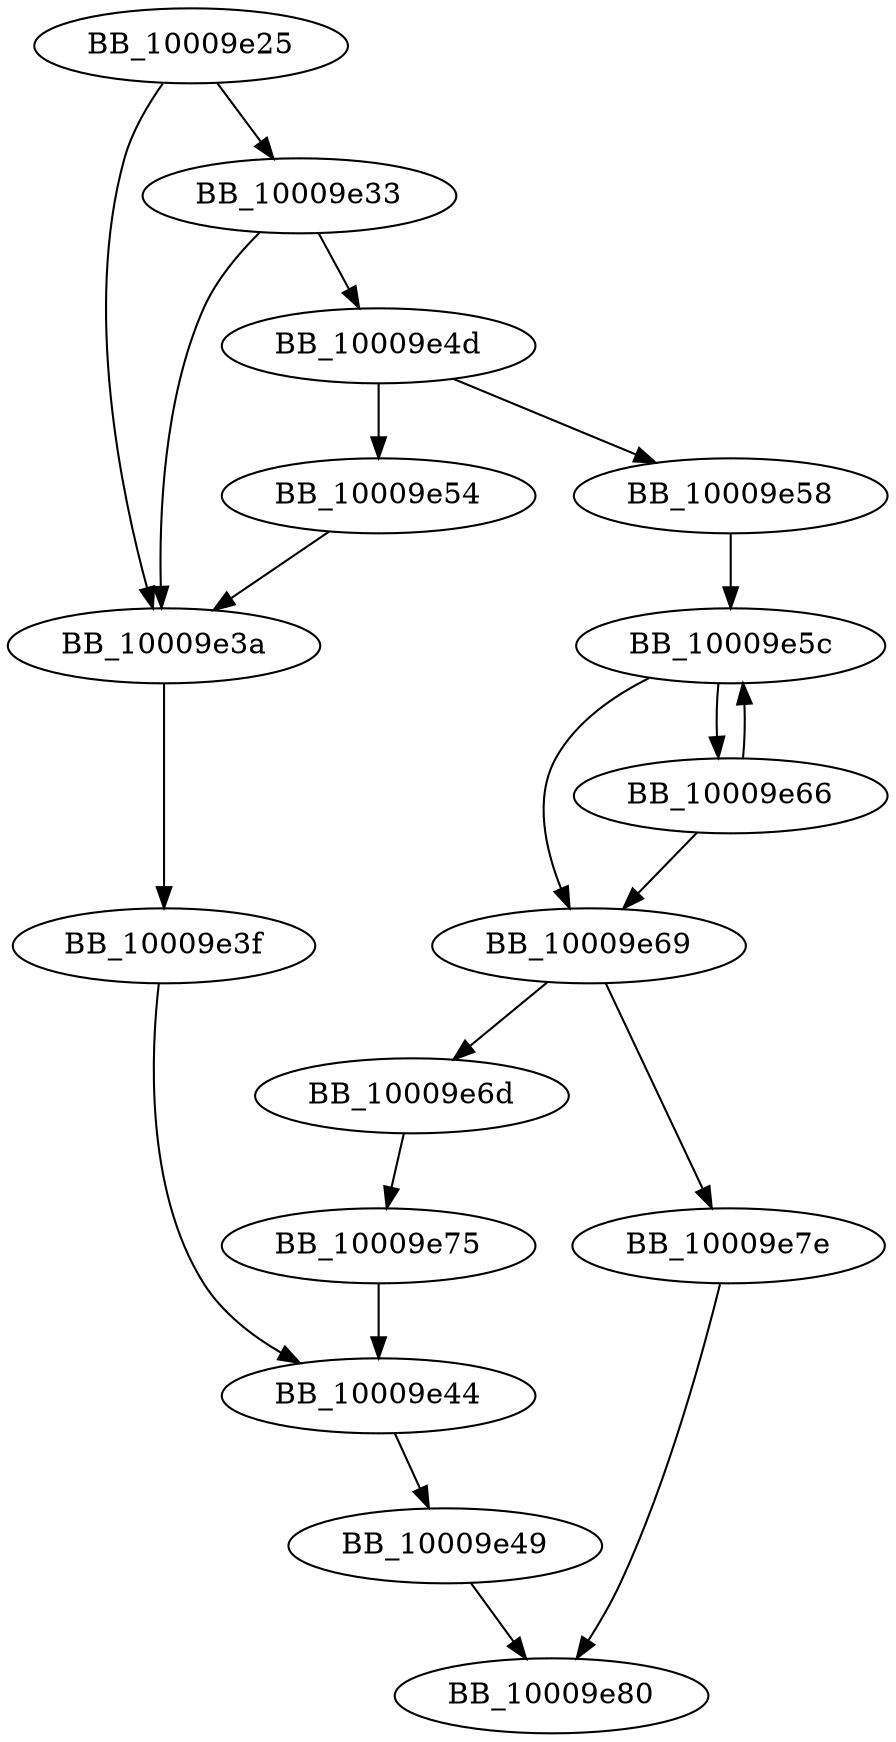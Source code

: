 DiGraph _strcpy_s{
BB_10009e25->BB_10009e33
BB_10009e25->BB_10009e3a
BB_10009e33->BB_10009e3a
BB_10009e33->BB_10009e4d
BB_10009e3a->BB_10009e3f
BB_10009e3f->BB_10009e44
BB_10009e44->BB_10009e49
BB_10009e49->BB_10009e80
BB_10009e4d->BB_10009e54
BB_10009e4d->BB_10009e58
BB_10009e54->BB_10009e3a
BB_10009e58->BB_10009e5c
BB_10009e5c->BB_10009e66
BB_10009e5c->BB_10009e69
BB_10009e66->BB_10009e5c
BB_10009e66->BB_10009e69
BB_10009e69->BB_10009e6d
BB_10009e69->BB_10009e7e
BB_10009e6d->BB_10009e75
BB_10009e75->BB_10009e44
BB_10009e7e->BB_10009e80
}
